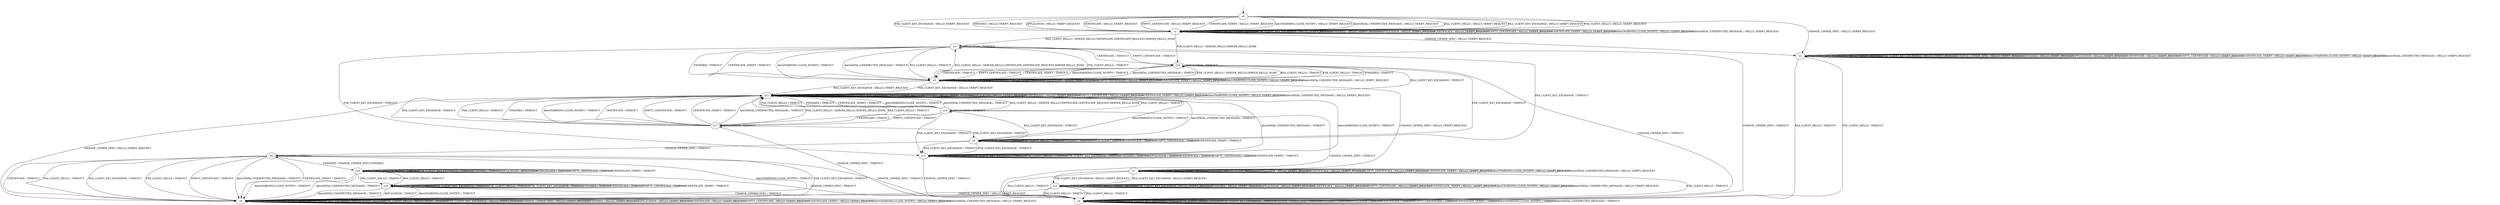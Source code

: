 digraph h4 {
s0 [label="s0"];
s1 [label="s1"];
s2 [label="s2"];
s3 [label="s3"];
s4 [label="s4"];
s15 [label="s15"];
s5 [label="s5"];
s6 [label="s6"];
s11 [label="s11"];
s7 [label="s7"];
s8 [label="s8"];
s12 [label="s12"];
s9 [label="s9"];
s10 [label="s10"];
s13 [label="s13"];
s14 [label="s14"];
s17 [label="s17"];
s16 [label="s16"];
s0 -> s1 [label="RSA_CLIENT_HELLO / HELLO_VERIFY_REQUEST"];
s0 -> s1 [label="RSA_CLIENT_KEY_EXCHANGE / HELLO_VERIFY_REQUEST"];
s0 -> s1 [label="PSK_CLIENT_HELLO / HELLO_VERIFY_REQUEST"];
s0 -> s1 [label="PSK_CLIENT_KEY_EXCHANGE / HELLO_VERIFY_REQUEST"];
s0 -> s2 [label="CHANGE_CIPHER_SPEC / HELLO_VERIFY_REQUEST"];
s0 -> s1 [label="FINISHED / HELLO_VERIFY_REQUEST"];
s0 -> s1 [label="APPLICATION / HELLO_VERIFY_REQUEST"];
s0 -> s1 [label="CERTIFICATE / HELLO_VERIFY_REQUEST"];
s0 -> s1 [label="EMPTY_CERTIFICATE / HELLO_VERIFY_REQUEST"];
s0 -> s1 [label="CERTIFICATE_VERIFY / HELLO_VERIFY_REQUEST"];
s0 -> s1 [label="Alert(WARNING,CLOSE_NOTIFY) / HELLO_VERIFY_REQUEST"];
s0 -> s1 [label="Alert(FATAL,UNEXPECTED_MESSAGE) / HELLO_VERIFY_REQUEST"];
s1 -> s3 [label="RSA_CLIENT_HELLO / SERVER_HELLO,CERTIFICATE,CERTIFICATE_REQUEST,SERVER_HELLO_DONE"];
s1 -> s1 [label="RSA_CLIENT_KEY_EXCHANGE / HELLO_VERIFY_REQUEST"];
s1 -> s15 [label="PSK_CLIENT_HELLO / SERVER_HELLO,SERVER_HELLO_DONE"];
s1 -> s1 [label="PSK_CLIENT_KEY_EXCHANGE / HELLO_VERIFY_REQUEST"];
s1 -> s2 [label="CHANGE_CIPHER_SPEC / HELLO_VERIFY_REQUEST"];
s1 -> s1 [label="FINISHED / HELLO_VERIFY_REQUEST"];
s1 -> s1 [label="APPLICATION / HELLO_VERIFY_REQUEST"];
s1 -> s1 [label="CERTIFICATE / HELLO_VERIFY_REQUEST"];
s1 -> s1 [label="EMPTY_CERTIFICATE / HELLO_VERIFY_REQUEST"];
s1 -> s1 [label="CERTIFICATE_VERIFY / HELLO_VERIFY_REQUEST"];
s1 -> s1 [label="Alert(WARNING,CLOSE_NOTIFY) / HELLO_VERIFY_REQUEST"];
s1 -> s1 [label="Alert(FATAL,UNEXPECTED_MESSAGE) / HELLO_VERIFY_REQUEST"];
s2 -> s4 [label="RSA_CLIENT_HELLO / TIMEOUT"];
s2 -> s2 [label="RSA_CLIENT_KEY_EXCHANGE / HELLO_VERIFY_REQUEST"];
s2 -> s4 [label="PSK_CLIENT_HELLO / TIMEOUT"];
s2 -> s2 [label="PSK_CLIENT_KEY_EXCHANGE / HELLO_VERIFY_REQUEST"];
s2 -> s2 [label="CHANGE_CIPHER_SPEC / HELLO_VERIFY_REQUEST"];
s2 -> s2 [label="FINISHED / HELLO_VERIFY_REQUEST"];
s2 -> s2 [label="APPLICATION / HELLO_VERIFY_REQUEST"];
s2 -> s2 [label="CERTIFICATE / HELLO_VERIFY_REQUEST"];
s2 -> s2 [label="EMPTY_CERTIFICATE / HELLO_VERIFY_REQUEST"];
s2 -> s2 [label="CERTIFICATE_VERIFY / HELLO_VERIFY_REQUEST"];
s2 -> s2 [label="Alert(WARNING,CLOSE_NOTIFY) / HELLO_VERIFY_REQUEST"];
s2 -> s2 [label="Alert(FATAL,UNEXPECTED_MESSAGE) / HELLO_VERIFY_REQUEST"];
s3 -> s5 [label="RSA_CLIENT_HELLO / TIMEOUT"];
s3 -> s6 [label="RSA_CLIENT_KEY_EXCHANGE / TIMEOUT"];
s3 -> s5 [label="PSK_CLIENT_HELLO / TIMEOUT"];
s3 -> s11 [label="PSK_CLIENT_KEY_EXCHANGE / TIMEOUT"];
s3 -> s4 [label="CHANGE_CIPHER_SPEC / TIMEOUT"];
s3 -> s5 [label="FINISHED / TIMEOUT"];
s3 -> s3 [label="APPLICATION / TIMEOUT"];
s3 -> s15 [label="CERTIFICATE / TIMEOUT"];
s3 -> s15 [label="EMPTY_CERTIFICATE / TIMEOUT"];
s3 -> s5 [label="CERTIFICATE_VERIFY / TIMEOUT"];
s3 -> s5 [label="Alert(WARNING,CLOSE_NOTIFY) / TIMEOUT"];
s3 -> s5 [label="Alert(FATAL,UNEXPECTED_MESSAGE) / TIMEOUT"];
s4 -> s4 [label="RSA_CLIENT_HELLO / TIMEOUT"];
s4 -> s4 [label="RSA_CLIENT_KEY_EXCHANGE / TIMEOUT"];
s4 -> s4 [label="PSK_CLIENT_HELLO / TIMEOUT"];
s4 -> s4 [label="PSK_CLIENT_KEY_EXCHANGE / TIMEOUT"];
s4 -> s4 [label="CHANGE_CIPHER_SPEC / TIMEOUT"];
s4 -> s4 [label="FINISHED / TIMEOUT"];
s4 -> s4 [label="APPLICATION / TIMEOUT"];
s4 -> s4 [label="CERTIFICATE / TIMEOUT"];
s4 -> s4 [label="EMPTY_CERTIFICATE / TIMEOUT"];
s4 -> s4 [label="CERTIFICATE_VERIFY / TIMEOUT"];
s4 -> s4 [label="Alert(WARNING,CLOSE_NOTIFY) / TIMEOUT"];
s4 -> s4 [label="Alert(FATAL,UNEXPECTED_MESSAGE) / TIMEOUT"];
s15 -> s5 [label="RSA_CLIENT_HELLO / TIMEOUT"];
s15 -> s12 [label="RSA_CLIENT_KEY_EXCHANGE / TIMEOUT"];
s15 -> s5 [label="PSK_CLIENT_HELLO / TIMEOUT"];
s15 -> s6 [label="PSK_CLIENT_KEY_EXCHANGE / TIMEOUT"];
s15 -> s4 [label="CHANGE_CIPHER_SPEC / TIMEOUT"];
s15 -> s5 [label="FINISHED / TIMEOUT"];
s15 -> s15 [label="APPLICATION / TIMEOUT"];
s15 -> s5 [label="CERTIFICATE / TIMEOUT"];
s15 -> s5 [label="EMPTY_CERTIFICATE / TIMEOUT"];
s15 -> s5 [label="CERTIFICATE_VERIFY / TIMEOUT"];
s15 -> s5 [label="Alert(WARNING,CLOSE_NOTIFY) / TIMEOUT"];
s15 -> s5 [label="Alert(FATAL,UNEXPECTED_MESSAGE) / TIMEOUT"];
s5 -> s3 [label="RSA_CLIENT_HELLO / SERVER_HELLO,CERTIFICATE,CERTIFICATE_REQUEST,SERVER_HELLO_DONE"];
s5 -> s12 [label="RSA_CLIENT_KEY_EXCHANGE / HELLO_VERIFY_REQUEST"];
s5 -> s15 [label="PSK_CLIENT_HELLO / SERVER_HELLO,SERVER_HELLO_DONE"];
s5 -> s12 [label="PSK_CLIENT_KEY_EXCHANGE / HELLO_VERIFY_REQUEST"];
s5 -> s7 [label="CHANGE_CIPHER_SPEC / HELLO_VERIFY_REQUEST"];
s5 -> s5 [label="FINISHED / HELLO_VERIFY_REQUEST"];
s5 -> s5 [label="APPLICATION / HELLO_VERIFY_REQUEST"];
s5 -> s5 [label="CERTIFICATE / HELLO_VERIFY_REQUEST"];
s5 -> s5 [label="EMPTY_CERTIFICATE / HELLO_VERIFY_REQUEST"];
s5 -> s5 [label="CERTIFICATE_VERIFY / HELLO_VERIFY_REQUEST"];
s5 -> s5 [label="Alert(WARNING,CLOSE_NOTIFY) / HELLO_VERIFY_REQUEST"];
s5 -> s5 [label="Alert(FATAL,UNEXPECTED_MESSAGE) / HELLO_VERIFY_REQUEST"];
s6 -> s6 [label="RSA_CLIENT_HELLO / TIMEOUT"];
s6 -> s11 [label="RSA_CLIENT_KEY_EXCHANGE / TIMEOUT"];
s6 -> s6 [label="PSK_CLIENT_HELLO / TIMEOUT"];
s6 -> s11 [label="PSK_CLIENT_KEY_EXCHANGE / TIMEOUT"];
s6 -> s8 [label="CHANGE_CIPHER_SPEC / TIMEOUT"];
s6 -> s6 [label="FINISHED / TIMEOUT"];
s6 -> s6 [label="APPLICATION / TIMEOUT"];
s6 -> s6 [label="CERTIFICATE / TIMEOUT"];
s6 -> s6 [label="EMPTY_CERTIFICATE / TIMEOUT"];
s6 -> s6 [label="CERTIFICATE_VERIFY / TIMEOUT"];
s6 -> s12 [label="Alert(WARNING,CLOSE_NOTIFY) / TIMEOUT"];
s6 -> s12 [label="Alert(FATAL,UNEXPECTED_MESSAGE) / TIMEOUT"];
s11 -> s11 [label="RSA_CLIENT_HELLO / TIMEOUT"];
s11 -> s11 [label="RSA_CLIENT_KEY_EXCHANGE / TIMEOUT"];
s11 -> s11 [label="PSK_CLIENT_HELLO / TIMEOUT"];
s11 -> s11 [label="PSK_CLIENT_KEY_EXCHANGE / TIMEOUT"];
s11 -> s4 [label="CHANGE_CIPHER_SPEC / TIMEOUT"];
s11 -> s11 [label="FINISHED / TIMEOUT"];
s11 -> s11 [label="APPLICATION / TIMEOUT"];
s11 -> s11 [label="CERTIFICATE / TIMEOUT"];
s11 -> s11 [label="EMPTY_CERTIFICATE / TIMEOUT"];
s11 -> s11 [label="CERTIFICATE_VERIFY / TIMEOUT"];
s11 -> s12 [label="Alert(WARNING,CLOSE_NOTIFY) / TIMEOUT"];
s11 -> s12 [label="Alert(FATAL,UNEXPECTED_MESSAGE) / TIMEOUT"];
s7 -> s4 [label="RSA_CLIENT_HELLO / TIMEOUT"];
s7 -> s13 [label="RSA_CLIENT_KEY_EXCHANGE / HELLO_VERIFY_REQUEST"];
s7 -> s4 [label="PSK_CLIENT_HELLO / TIMEOUT"];
s7 -> s13 [label="PSK_CLIENT_KEY_EXCHANGE / HELLO_VERIFY_REQUEST"];
s7 -> s7 [label="CHANGE_CIPHER_SPEC / HELLO_VERIFY_REQUEST"];
s7 -> s7 [label="FINISHED / HELLO_VERIFY_REQUEST"];
s7 -> s7 [label="APPLICATION / HELLO_VERIFY_REQUEST"];
s7 -> s7 [label="CERTIFICATE / HELLO_VERIFY_REQUEST"];
s7 -> s7 [label="EMPTY_CERTIFICATE / HELLO_VERIFY_REQUEST"];
s7 -> s7 [label="CERTIFICATE_VERIFY / HELLO_VERIFY_REQUEST"];
s7 -> s7 [label="Alert(WARNING,CLOSE_NOTIFY) / HELLO_VERIFY_REQUEST"];
s7 -> s7 [label="Alert(FATAL,UNEXPECTED_MESSAGE) / HELLO_VERIFY_REQUEST"];
s8 -> s9 [label="RSA_CLIENT_HELLO / TIMEOUT"];
s8 -> s9 [label="RSA_CLIENT_KEY_EXCHANGE / TIMEOUT"];
s8 -> s9 [label="PSK_CLIENT_HELLO / TIMEOUT"];
s8 -> s9 [label="PSK_CLIENT_KEY_EXCHANGE / TIMEOUT"];
s8 -> s4 [label="CHANGE_CIPHER_SPEC / TIMEOUT"];
s8 -> s10 [label="FINISHED / CHANGE_CIPHER_SPEC,FINISHED"];
s8 -> s8 [label="APPLICATION / TIMEOUT"];
s8 -> s9 [label="CERTIFICATE / TIMEOUT"];
s8 -> s9 [label="EMPTY_CERTIFICATE / TIMEOUT"];
s8 -> s9 [label="CERTIFICATE_VERIFY / TIMEOUT"];
s8 -> s9 [label="Alert(WARNING,CLOSE_NOTIFY) / TIMEOUT"];
s8 -> s9 [label="Alert(FATAL,UNEXPECTED_MESSAGE) / TIMEOUT"];
s12 -> s14 [label="RSA_CLIENT_HELLO / SERVER_HELLO,CERTIFICATE,CERTIFICATE_REQUEST,SERVER_HELLO_DONE"];
s12 -> s12 [label="RSA_CLIENT_KEY_EXCHANGE / HELLO_VERIFY_REQUEST"];
s12 -> s17 [label="PSK_CLIENT_HELLO / SERVER_HELLO,SERVER_HELLO_DONE"];
s12 -> s12 [label="PSK_CLIENT_KEY_EXCHANGE / HELLO_VERIFY_REQUEST"];
s12 -> s9 [label="CHANGE_CIPHER_SPEC / HELLO_VERIFY_REQUEST"];
s12 -> s12 [label="FINISHED / HELLO_VERIFY_REQUEST"];
s12 -> s12 [label="APPLICATION / HELLO_VERIFY_REQUEST"];
s12 -> s12 [label="CERTIFICATE / HELLO_VERIFY_REQUEST"];
s12 -> s12 [label="EMPTY_CERTIFICATE / HELLO_VERIFY_REQUEST"];
s12 -> s12 [label="CERTIFICATE_VERIFY / HELLO_VERIFY_REQUEST"];
s12 -> s12 [label="Alert(WARNING,CLOSE_NOTIFY) / HELLO_VERIFY_REQUEST"];
s12 -> s12 [label="Alert(FATAL,UNEXPECTED_MESSAGE) / HELLO_VERIFY_REQUEST"];
s9 -> s9 [label="RSA_CLIENT_HELLO / HELLO_VERIFY_REQUEST"];
s9 -> s9 [label="RSA_CLIENT_KEY_EXCHANGE / HELLO_VERIFY_REQUEST"];
s9 -> s9 [label="PSK_CLIENT_HELLO / HELLO_VERIFY_REQUEST"];
s9 -> s9 [label="PSK_CLIENT_KEY_EXCHANGE / HELLO_VERIFY_REQUEST"];
s9 -> s9 [label="CHANGE_CIPHER_SPEC / HELLO_VERIFY_REQUEST"];
s9 -> s9 [label="FINISHED / HELLO_VERIFY_REQUEST"];
s9 -> s9 [label="APPLICATION / HELLO_VERIFY_REQUEST"];
s9 -> s9 [label="CERTIFICATE / HELLO_VERIFY_REQUEST"];
s9 -> s9 [label="EMPTY_CERTIFICATE / HELLO_VERIFY_REQUEST"];
s9 -> s9 [label="CERTIFICATE_VERIFY / HELLO_VERIFY_REQUEST"];
s9 -> s9 [label="Alert(WARNING,CLOSE_NOTIFY) / HELLO_VERIFY_REQUEST"];
s9 -> s9 [label="Alert(FATAL,UNEXPECTED_MESSAGE) / HELLO_VERIFY_REQUEST"];
s10 -> s16 [label="RSA_CLIENT_HELLO / TIMEOUT"];
s10 -> s10 [label="RSA_CLIENT_KEY_EXCHANGE / TIMEOUT"];
s10 -> s16 [label="PSK_CLIENT_HELLO / TIMEOUT"];
s10 -> s10 [label="PSK_CLIENT_KEY_EXCHANGE / TIMEOUT"];
s10 -> s4 [label="CHANGE_CIPHER_SPEC / TIMEOUT"];
s10 -> s10 [label="FINISHED / TIMEOUT"];
s10 -> s10 [label="APPLICATION / APPLICATION"];
s10 -> s10 [label="CERTIFICATE / TIMEOUT"];
s10 -> s10 [label="EMPTY_CERTIFICATE / TIMEOUT"];
s10 -> s10 [label="CERTIFICATE_VERIFY / TIMEOUT"];
s10 -> s9 [label="Alert(WARNING,CLOSE_NOTIFY) / TIMEOUT"];
s10 -> s9 [label="Alert(FATAL,UNEXPECTED_MESSAGE) / TIMEOUT"];
s13 -> s4 [label="RSA_CLIENT_HELLO / TIMEOUT"];
s13 -> s13 [label="RSA_CLIENT_KEY_EXCHANGE / HELLO_VERIFY_REQUEST"];
s13 -> s4 [label="PSK_CLIENT_HELLO / TIMEOUT"];
s13 -> s13 [label="PSK_CLIENT_KEY_EXCHANGE / HELLO_VERIFY_REQUEST"];
s13 -> s9 [label="CHANGE_CIPHER_SPEC / HELLO_VERIFY_REQUEST"];
s13 -> s13 [label="FINISHED / HELLO_VERIFY_REQUEST"];
s13 -> s13 [label="APPLICATION / HELLO_VERIFY_REQUEST"];
s13 -> s13 [label="CERTIFICATE / HELLO_VERIFY_REQUEST"];
s13 -> s13 [label="EMPTY_CERTIFICATE / HELLO_VERIFY_REQUEST"];
s13 -> s13 [label="CERTIFICATE_VERIFY / HELLO_VERIFY_REQUEST"];
s13 -> s13 [label="Alert(WARNING,CLOSE_NOTIFY) / HELLO_VERIFY_REQUEST"];
s13 -> s13 [label="Alert(FATAL,UNEXPECTED_MESSAGE) / HELLO_VERIFY_REQUEST"];
s14 -> s12 [label="RSA_CLIENT_HELLO / TIMEOUT"];
s14 -> s6 [label="RSA_CLIENT_KEY_EXCHANGE / TIMEOUT"];
s14 -> s12 [label="PSK_CLIENT_HELLO / TIMEOUT"];
s14 -> s11 [label="PSK_CLIENT_KEY_EXCHANGE / TIMEOUT"];
s14 -> s4 [label="CHANGE_CIPHER_SPEC / TIMEOUT"];
s14 -> s12 [label="FINISHED / TIMEOUT"];
s14 -> s14 [label="APPLICATION / TIMEOUT"];
s14 -> s17 [label="CERTIFICATE / TIMEOUT"];
s14 -> s17 [label="EMPTY_CERTIFICATE / TIMEOUT"];
s14 -> s12 [label="CERTIFICATE_VERIFY / TIMEOUT"];
s14 -> s12 [label="Alert(WARNING,CLOSE_NOTIFY) / TIMEOUT"];
s14 -> s12 [label="Alert(FATAL,UNEXPECTED_MESSAGE) / TIMEOUT"];
s17 -> s12 [label="RSA_CLIENT_HELLO / TIMEOUT"];
s17 -> s12 [label="RSA_CLIENT_KEY_EXCHANGE / TIMEOUT"];
s17 -> s12 [label="PSK_CLIENT_HELLO / TIMEOUT"];
s17 -> s6 [label="PSK_CLIENT_KEY_EXCHANGE / TIMEOUT"];
s17 -> s4 [label="CHANGE_CIPHER_SPEC / TIMEOUT"];
s17 -> s12 [label="FINISHED / TIMEOUT"];
s17 -> s17 [label="APPLICATION / TIMEOUT"];
s17 -> s12 [label="CERTIFICATE / TIMEOUT"];
s17 -> s12 [label="EMPTY_CERTIFICATE / TIMEOUT"];
s17 -> s12 [label="CERTIFICATE_VERIFY / TIMEOUT"];
s17 -> s12 [label="Alert(WARNING,CLOSE_NOTIFY) / TIMEOUT"];
s17 -> s12 [label="Alert(FATAL,UNEXPECTED_MESSAGE) / TIMEOUT"];
s16 -> s16 [label="RSA_CLIENT_HELLO / TIMEOUT"];
s16 -> s16 [label="RSA_CLIENT_KEY_EXCHANGE / TIMEOUT"];
s16 -> s16 [label="PSK_CLIENT_HELLO / TIMEOUT"];
s16 -> s16 [label="PSK_CLIENT_KEY_EXCHANGE / TIMEOUT"];
s16 -> s4 [label="CHANGE_CIPHER_SPEC / TIMEOUT"];
s16 -> s16 [label="FINISHED / TIMEOUT"];
s16 -> s9 [label="APPLICATION / TIMEOUT"];
s16 -> s16 [label="CERTIFICATE / TIMEOUT"];
s16 -> s16 [label="EMPTY_CERTIFICATE / TIMEOUT"];
s16 -> s16 [label="CERTIFICATE_VERIFY / TIMEOUT"];
s16 -> s9 [label="Alert(WARNING,CLOSE_NOTIFY) / TIMEOUT"];
s16 -> s9 [label="Alert(FATAL,UNEXPECTED_MESSAGE) / TIMEOUT"];
__start0 [shape=none, label=""];
__start0 -> s0 [label=""];
}
